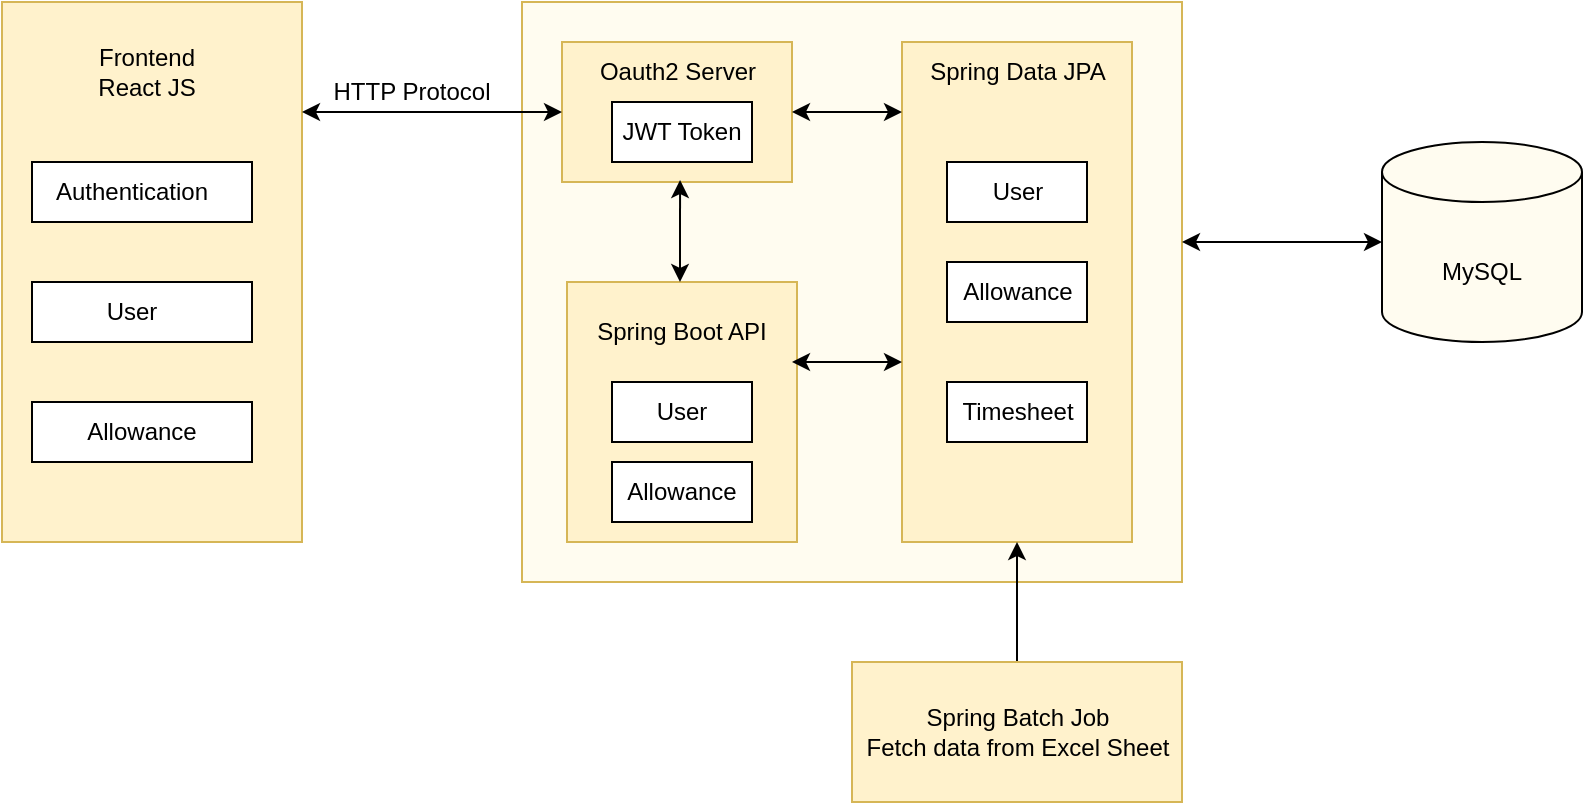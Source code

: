 <mxfile version="17.1.4" type="github">
  <diagram id="l3yPGFspCAHTzw7tzMU1" name="Page-1">
    <mxGraphModel dx="868" dy="417" grid="1" gridSize="10" guides="1" tooltips="1" connect="1" arrows="1" fold="1" page="1" pageScale="1" pageWidth="850" pageHeight="1100" math="0" shadow="0">
      <root>
        <mxCell id="0" />
        <mxCell id="1" parent="0" />
        <mxCell id="4ZpUsvJtXTqDjAc6ayRx-11" value="" style="rounded=0;whiteSpace=wrap;html=1;fillColor=#FFFCF0;strokeColor=#d6b656;" vertex="1" parent="1">
          <mxGeometry x="290" y="60" width="330" height="290" as="geometry" />
        </mxCell>
        <mxCell id="4ZpUsvJtXTqDjAc6ayRx-1" value="" style="rounded=0;whiteSpace=wrap;html=1;fillColor=#fff2cc;strokeColor=#d6b656;" vertex="1" parent="1">
          <mxGeometry x="30" y="60" width="150" height="270" as="geometry" />
        </mxCell>
        <mxCell id="4ZpUsvJtXTqDjAc6ayRx-2" value="" style="rounded=0;whiteSpace=wrap;html=1;" vertex="1" parent="1">
          <mxGeometry x="45" y="140" width="110" height="30" as="geometry" />
        </mxCell>
        <mxCell id="4ZpUsvJtXTqDjAc6ayRx-3" value="Authentication" style="text;html=1;strokeColor=none;fillColor=none;align=center;verticalAlign=middle;whiteSpace=wrap;rounded=0;" vertex="1" parent="1">
          <mxGeometry x="65" y="140" width="60" height="30" as="geometry" />
        </mxCell>
        <mxCell id="4ZpUsvJtXTqDjAc6ayRx-5" value="" style="rounded=0;whiteSpace=wrap;html=1;" vertex="1" parent="1">
          <mxGeometry x="45" y="200" width="110" height="30" as="geometry" />
        </mxCell>
        <mxCell id="4ZpUsvJtXTqDjAc6ayRx-6" value="User" style="text;html=1;strokeColor=none;fillColor=none;align=center;verticalAlign=middle;whiteSpace=wrap;rounded=0;" vertex="1" parent="1">
          <mxGeometry x="65" y="200" width="60" height="30" as="geometry" />
        </mxCell>
        <mxCell id="4ZpUsvJtXTqDjAc6ayRx-7" value="" style="rounded=0;whiteSpace=wrap;html=1;" vertex="1" parent="1">
          <mxGeometry x="45" y="260" width="110" height="30" as="geometry" />
        </mxCell>
        <mxCell id="4ZpUsvJtXTqDjAc6ayRx-8" value="Allowance" style="text;html=1;strokeColor=none;fillColor=none;align=center;verticalAlign=middle;whiteSpace=wrap;rounded=0;" vertex="1" parent="1">
          <mxGeometry x="70" y="260" width="60" height="30" as="geometry" />
        </mxCell>
        <mxCell id="4ZpUsvJtXTqDjAc6ayRx-9" value="Frontend&lt;br&gt;React JS" style="text;html=1;strokeColor=none;fillColor=none;align=center;verticalAlign=middle;whiteSpace=wrap;rounded=0;" vertex="1" parent="1">
          <mxGeometry x="75" y="80" width="55" height="30" as="geometry" />
        </mxCell>
        <mxCell id="4ZpUsvJtXTqDjAc6ayRx-12" value="" style="rounded=0;whiteSpace=wrap;html=1;fillColor=#fff2cc;strokeColor=#d6b656;" vertex="1" parent="1">
          <mxGeometry x="310" y="80" width="115" height="70" as="geometry" />
        </mxCell>
        <mxCell id="4ZpUsvJtXTqDjAc6ayRx-13" value="JWT Token" style="rounded=0;whiteSpace=wrap;html=1;" vertex="1" parent="1">
          <mxGeometry x="335" y="110" width="70" height="30" as="geometry" />
        </mxCell>
        <mxCell id="4ZpUsvJtXTqDjAc6ayRx-14" value="Oauth2 Server" style="text;html=1;strokeColor=none;fillColor=none;align=center;verticalAlign=middle;whiteSpace=wrap;rounded=0;" vertex="1" parent="1">
          <mxGeometry x="322.5" y="80" width="90" height="30" as="geometry" />
        </mxCell>
        <mxCell id="4ZpUsvJtXTqDjAc6ayRx-15" value="" style="rounded=0;whiteSpace=wrap;html=1;fillColor=#fff2cc;strokeColor=#d6b656;" vertex="1" parent="1">
          <mxGeometry x="480" y="80" width="115" height="250" as="geometry" />
        </mxCell>
        <mxCell id="4ZpUsvJtXTqDjAc6ayRx-16" value="User" style="rounded=0;whiteSpace=wrap;html=1;" vertex="1" parent="1">
          <mxGeometry x="502.5" y="140" width="70" height="30" as="geometry" />
        </mxCell>
        <mxCell id="4ZpUsvJtXTqDjAc6ayRx-17" value="Spring Data JPA" style="text;html=1;strokeColor=none;fillColor=none;align=center;verticalAlign=middle;whiteSpace=wrap;rounded=0;" vertex="1" parent="1">
          <mxGeometry x="492.5" y="80" width="90" height="30" as="geometry" />
        </mxCell>
        <mxCell id="4ZpUsvJtXTqDjAc6ayRx-18" value="Allowance&lt;span style=&quot;color: rgba(0 , 0 , 0 , 0) ; font-family: monospace ; font-size: 0px&quot;&gt;%3CmxGraphModel%3E%3Croot%3E%3CmxCell%20id%3D%220%22%2F%3E%3CmxCell%20id%3D%221%22%20parent%3D%220%22%2F%3E%3CmxCell%20id%3D%222%22%20value%3D%22User%22%20style%3D%22rounded%3D0%3BwhiteSpace%3Dwrap%3Bhtml%3D1%3B%22%20vertex%3D%221%22%20parent%3D%221%22%3E%3CmxGeometry%20x%3D%22502.5%22%20y%3D%22160%22%20width%3D%2270%22%20height%3D%2230%22%20as%3D%22geometry%22%2F%3E%3C%2FmxCell%3E%3C%2Froot%3E%3C%2FmxGraphModel%3E&lt;/span&gt;" style="rounded=0;whiteSpace=wrap;html=1;" vertex="1" parent="1">
          <mxGeometry x="502.5" y="190" width="70" height="30" as="geometry" />
        </mxCell>
        <mxCell id="4ZpUsvJtXTqDjAc6ayRx-19" value="Timesheet" style="rounded=0;whiteSpace=wrap;html=1;" vertex="1" parent="1">
          <mxGeometry x="502.5" y="250" width="70" height="30" as="geometry" />
        </mxCell>
        <mxCell id="4ZpUsvJtXTqDjAc6ayRx-20" value="" style="rounded=0;whiteSpace=wrap;html=1;fillColor=#fff2cc;strokeColor=#d6b656;" vertex="1" parent="1">
          <mxGeometry x="312.5" y="200" width="115" height="130" as="geometry" />
        </mxCell>
        <mxCell id="4ZpUsvJtXTqDjAc6ayRx-21" value="User" style="rounded=0;whiteSpace=wrap;html=1;" vertex="1" parent="1">
          <mxGeometry x="335" y="250" width="70" height="30" as="geometry" />
        </mxCell>
        <mxCell id="4ZpUsvJtXTqDjAc6ayRx-22" value="Spring Boot API" style="text;html=1;strokeColor=none;fillColor=none;align=center;verticalAlign=middle;whiteSpace=wrap;rounded=0;" vertex="1" parent="1">
          <mxGeometry x="325" y="210" width="90" height="30" as="geometry" />
        </mxCell>
        <mxCell id="4ZpUsvJtXTqDjAc6ayRx-24" value="Allowance" style="rounded=0;whiteSpace=wrap;html=1;" vertex="1" parent="1">
          <mxGeometry x="335" y="290" width="70" height="30" as="geometry" />
        </mxCell>
        <mxCell id="4ZpUsvJtXTqDjAc6ayRx-25" value="" style="endArrow=classic;startArrow=classic;html=1;rounded=0;entryX=0;entryY=0.5;entryDx=0;entryDy=0;" edge="1" parent="1" target="4ZpUsvJtXTqDjAc6ayRx-12">
          <mxGeometry width="50" height="50" relative="1" as="geometry">
            <mxPoint x="180" y="115" as="sourcePoint" />
            <mxPoint x="450" y="190" as="targetPoint" />
          </mxGeometry>
        </mxCell>
        <mxCell id="4ZpUsvJtXTqDjAc6ayRx-29" value="" style="endArrow=classic;startArrow=classic;html=1;rounded=0;entryX=0.635;entryY=0.986;entryDx=0;entryDy=0;entryPerimeter=0;" edge="1" parent="1">
          <mxGeometry width="50" height="50" relative="1" as="geometry">
            <mxPoint x="369" y="200" as="sourcePoint" />
            <mxPoint x="369.025" y="149.02" as="targetPoint" />
          </mxGeometry>
        </mxCell>
        <mxCell id="4ZpUsvJtXTqDjAc6ayRx-30" value="" style="endArrow=classic;startArrow=classic;html=1;rounded=0;entryX=1;entryY=0.5;entryDx=0;entryDy=0;" edge="1" parent="1" target="4ZpUsvJtXTqDjAc6ayRx-12">
          <mxGeometry width="50" height="50" relative="1" as="geometry">
            <mxPoint x="480" y="115" as="sourcePoint" />
            <mxPoint x="379.025" y="159.02" as="targetPoint" />
          </mxGeometry>
        </mxCell>
        <mxCell id="4ZpUsvJtXTqDjAc6ayRx-31" value="" style="endArrow=classic;startArrow=classic;html=1;rounded=0;entryX=1;entryY=0.5;entryDx=0;entryDy=0;" edge="1" parent="1">
          <mxGeometry width="50" height="50" relative="1" as="geometry">
            <mxPoint x="480" y="240" as="sourcePoint" />
            <mxPoint x="425" y="240" as="targetPoint" />
          </mxGeometry>
        </mxCell>
        <mxCell id="4ZpUsvJtXTqDjAc6ayRx-34" style="edgeStyle=orthogonalEdgeStyle;rounded=0;orthogonalLoop=1;jettySize=auto;html=1;exitX=0.5;exitY=0;exitDx=0;exitDy=0;entryX=0.5;entryY=1;entryDx=0;entryDy=0;" edge="1" parent="1" source="4ZpUsvJtXTqDjAc6ayRx-32" target="4ZpUsvJtXTqDjAc6ayRx-15">
          <mxGeometry relative="1" as="geometry" />
        </mxCell>
        <mxCell id="4ZpUsvJtXTqDjAc6ayRx-32" value="" style="rounded=0;whiteSpace=wrap;html=1;fillColor=#fff2cc;strokeColor=#d6b656;" vertex="1" parent="1">
          <mxGeometry x="455" y="390" width="165" height="70" as="geometry" />
        </mxCell>
        <mxCell id="4ZpUsvJtXTqDjAc6ayRx-33" value="Spring Batch Job&lt;br&gt;Fetch data from Excel Sheet" style="text;html=1;strokeColor=none;fillColor=none;align=center;verticalAlign=middle;whiteSpace=wrap;rounded=0;" vertex="1" parent="1">
          <mxGeometry x="458.75" y="400" width="157.5" height="50" as="geometry" />
        </mxCell>
        <mxCell id="4ZpUsvJtXTqDjAc6ayRx-35" value="" style="shape=cylinder3;whiteSpace=wrap;html=1;boundedLbl=1;backgroundOutline=1;size=15;fillColor=#FFFCF0;" vertex="1" parent="1">
          <mxGeometry x="720" y="130" width="100" height="100" as="geometry" />
        </mxCell>
        <mxCell id="4ZpUsvJtXTqDjAc6ayRx-36" value="MySQL" style="text;html=1;strokeColor=none;fillColor=none;align=center;verticalAlign=middle;whiteSpace=wrap;rounded=0;" vertex="1" parent="1">
          <mxGeometry x="740" y="180" width="60" height="30" as="geometry" />
        </mxCell>
        <mxCell id="4ZpUsvJtXTqDjAc6ayRx-37" value="" style="endArrow=classic;startArrow=classic;html=1;rounded=0;" edge="1" parent="1" target="4ZpUsvJtXTqDjAc6ayRx-35">
          <mxGeometry width="50" height="50" relative="1" as="geometry">
            <mxPoint x="620" y="180" as="sourcePoint" />
            <mxPoint x="450" y="220" as="targetPoint" />
          </mxGeometry>
        </mxCell>
        <mxCell id="4ZpUsvJtXTqDjAc6ayRx-40" value="HTTP Protocol" style="text;html=1;strokeColor=none;fillColor=none;align=center;verticalAlign=middle;whiteSpace=wrap;rounded=0;" vertex="1" parent="1">
          <mxGeometry x="190" y="90" width="90" height="30" as="geometry" />
        </mxCell>
      </root>
    </mxGraphModel>
  </diagram>
</mxfile>

